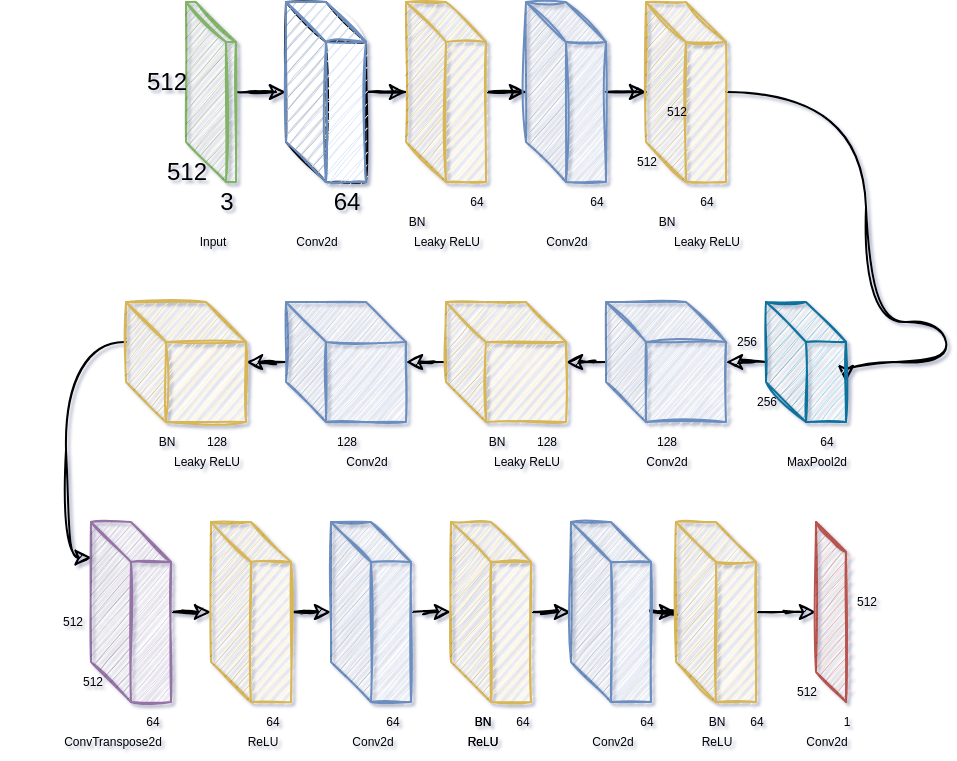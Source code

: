 <mxfile version="14.0.3" type="github">
  <diagram id="K4I6_uIa_C2dmjRzj60m" name="第 1 页">
    <mxGraphModel dx="1640" dy="473" grid="1" gridSize="10" guides="1" tooltips="1" connect="1" arrows="1" fold="1" page="1" pageScale="1" pageWidth="827" pageHeight="1169" background="none" math="0" shadow="1">
      <root>
        <mxCell id="0" />
        <mxCell id="1" parent="0" />
        <mxCell id="gtzaTPpwpM-55rcOBDIw-10" value="" style="edgeStyle=orthogonalEdgeStyle;rounded=0;sketch=1;orthogonalLoop=1;jettySize=auto;html=1;" edge="1" parent="1" source="gtzaTPpwpM-55rcOBDIw-1" target="gtzaTPpwpM-55rcOBDIw-9">
          <mxGeometry relative="1" as="geometry" />
        </mxCell>
        <mxCell id="gtzaTPpwpM-55rcOBDIw-1" value="" style="shape=cube;whiteSpace=wrap;html=1;boundedLbl=1;backgroundOutline=1;darkOpacity=0.05;darkOpacity2=0.1;sketch=1;" vertex="1" parent="1">
          <mxGeometry x="-50" y="190" width="40" height="90" as="geometry" />
        </mxCell>
        <mxCell id="gtzaTPpwpM-55rcOBDIw-8" value="" style="edgeStyle=orthogonalEdgeStyle;rounded=0;sketch=1;orthogonalLoop=1;jettySize=auto;html=1;" edge="1" parent="1" source="gtzaTPpwpM-55rcOBDIw-3" target="gtzaTPpwpM-55rcOBDIw-1">
          <mxGeometry relative="1" as="geometry" />
        </mxCell>
        <mxCell id="gtzaTPpwpM-55rcOBDIw-3" value="" style="shape=cube;whiteSpace=wrap;html=1;boundedLbl=1;backgroundOutline=1;darkOpacity=0.05;darkOpacity2=0.1;sketch=1;fillColor=#d5e8d4;strokeColor=#82b366;" vertex="1" parent="1">
          <mxGeometry x="-100" y="190" width="25" height="90" as="geometry" />
        </mxCell>
        <mxCell id="gtzaTPpwpM-55rcOBDIw-4" value="512" style="text;html=1;align=center;verticalAlign=middle;resizable=0;points=[];autosize=1;" vertex="1" parent="1">
          <mxGeometry x="-130" y="220" width="40" height="20" as="geometry" />
        </mxCell>
        <mxCell id="gtzaTPpwpM-55rcOBDIw-5" value="512" style="text;html=1;align=center;verticalAlign=middle;resizable=0;points=[];autosize=1;" vertex="1" parent="1">
          <mxGeometry x="-120" y="265" width="40" height="20" as="geometry" />
        </mxCell>
        <mxCell id="gtzaTPpwpM-55rcOBDIw-6" value="3" style="text;html=1;align=center;verticalAlign=middle;resizable=0;points=[];autosize=1;" vertex="1" parent="1">
          <mxGeometry x="-90" y="280" width="20" height="20" as="geometry" />
        </mxCell>
        <mxCell id="gtzaTPpwpM-55rcOBDIw-7" value="64" style="text;html=1;align=center;verticalAlign=middle;resizable=0;points=[];autosize=1;" vertex="1" parent="1">
          <mxGeometry x="-35" y="280" width="30" height="20" as="geometry" />
        </mxCell>
        <mxCell id="gtzaTPpwpM-55rcOBDIw-20" value="" style="edgeStyle=orthogonalEdgeStyle;rounded=0;sketch=1;orthogonalLoop=1;jettySize=auto;html=1;fontSize=6;" edge="1" parent="1" source="gtzaTPpwpM-55rcOBDIw-9" target="gtzaTPpwpM-55rcOBDIw-19">
          <mxGeometry relative="1" as="geometry" />
        </mxCell>
        <mxCell id="gtzaTPpwpM-55rcOBDIw-9" value="" style="shape=cube;whiteSpace=wrap;html=1;boundedLbl=1;backgroundOutline=1;darkOpacity=0.05;darkOpacity2=0.1;sketch=1;fillColor=#fff2cc;strokeColor=#d6b656;" vertex="1" parent="1">
          <mxGeometry x="10" y="190" width="40" height="90" as="geometry" />
        </mxCell>
        <mxCell id="gtzaTPpwpM-55rcOBDIw-15" value="64" style="text;html=1;align=center;verticalAlign=middle;resizable=0;points=[];autosize=1;fontSize=6;" vertex="1" parent="1">
          <mxGeometry x="30" y="285" width="30" height="10" as="geometry" />
        </mxCell>
        <mxCell id="gtzaTPpwpM-55rcOBDIw-28" value="" style="edgeStyle=orthogonalEdgeStyle;rounded=0;sketch=1;orthogonalLoop=1;jettySize=auto;html=1;fontSize=6;" edge="1" parent="1" source="gtzaTPpwpM-55rcOBDIw-19" target="gtzaTPpwpM-55rcOBDIw-27">
          <mxGeometry relative="1" as="geometry" />
        </mxCell>
        <mxCell id="gtzaTPpwpM-55rcOBDIw-19" value="" style="shape=cube;whiteSpace=wrap;html=1;boundedLbl=1;backgroundOutline=1;darkOpacity=0.05;darkOpacity2=0.1;sketch=1;fillColor=#dae8fc;strokeColor=#6c8ebf;" vertex="1" parent="1">
          <mxGeometry x="70" y="190" width="40" height="90" as="geometry" />
        </mxCell>
        <mxCell id="gtzaTPpwpM-55rcOBDIw-21" value="64" style="text;html=1;align=center;verticalAlign=middle;resizable=0;points=[];autosize=1;fontSize=6;" vertex="1" parent="1">
          <mxGeometry x="90" y="285" width="30" height="10" as="geometry" />
        </mxCell>
        <mxCell id="gtzaTPpwpM-55rcOBDIw-22" value="Input" style="text;html=1;align=center;verticalAlign=middle;resizable=0;points=[];autosize=1;fontSize=6;" vertex="1" parent="1">
          <mxGeometry x="-107.5" y="305" width="40" height="10" as="geometry" />
        </mxCell>
        <mxCell id="gtzaTPpwpM-55rcOBDIw-23" value="Conv2d" style="text;html=1;align=center;verticalAlign=middle;resizable=0;points=[];autosize=1;fontSize=6;" vertex="1" parent="1">
          <mxGeometry x="-65" y="305" width="60" height="10" as="geometry" />
        </mxCell>
        <mxCell id="gtzaTPpwpM-55rcOBDIw-24" value="Leaky ReLU" style="text;html=1;align=center;verticalAlign=middle;resizable=0;points=[];autosize=1;fontSize=6;" vertex="1" parent="1">
          <mxGeometry x="-10" y="305" width="80" height="10" as="geometry" />
        </mxCell>
        <mxCell id="gtzaTPpwpM-55rcOBDIw-25" value="BN" style="text;html=1;align=center;verticalAlign=middle;resizable=0;points=[];autosize=1;fontSize=6;" vertex="1" parent="1">
          <mxGeometry y="295" width="30" height="10" as="geometry" />
        </mxCell>
        <mxCell id="gtzaTPpwpM-55rcOBDIw-26" value="Conv2d" style="text;html=1;align=center;verticalAlign=middle;resizable=0;points=[];autosize=1;fontSize=6;" vertex="1" parent="1">
          <mxGeometry x="60" y="305" width="60" height="10" as="geometry" />
        </mxCell>
        <mxCell id="gtzaTPpwpM-55rcOBDIw-38" style="edgeStyle=orthogonalEdgeStyle;curved=1;rounded=0;sketch=1;orthogonalLoop=1;jettySize=auto;html=1;fontSize=6;entryX=0;entryY=0;entryDx=40;entryDy=40;entryPerimeter=0;" edge="1" parent="1" source="gtzaTPpwpM-55rcOBDIw-27" target="gtzaTPpwpM-55rcOBDIw-39">
          <mxGeometry relative="1" as="geometry">
            <mxPoint x="180" y="350" as="targetPoint" />
            <Array as="points">
              <mxPoint x="240" y="235" />
              <mxPoint x="240" y="350" />
              <mxPoint x="280" y="350" />
              <mxPoint x="280" y="370" />
            </Array>
          </mxGeometry>
        </mxCell>
        <mxCell id="gtzaTPpwpM-55rcOBDIw-27" value="" style="shape=cube;whiteSpace=wrap;html=1;boundedLbl=1;backgroundOutline=1;darkOpacity=0.05;darkOpacity2=0.1;sketch=1;fillColor=#fff2cc;strokeColor=#d6b656;" vertex="1" parent="1">
          <mxGeometry x="130" y="190" width="40" height="90" as="geometry" />
        </mxCell>
        <mxCell id="gtzaTPpwpM-55rcOBDIw-29" value="BN" style="text;html=1;align=center;verticalAlign=middle;resizable=0;points=[];autosize=1;fontSize=6;" vertex="1" parent="1">
          <mxGeometry x="125" y="295" width="30" height="10" as="geometry" />
        </mxCell>
        <mxCell id="gtzaTPpwpM-55rcOBDIw-30" value="Leaky ReLU" style="text;html=1;align=center;verticalAlign=middle;resizable=0;points=[];autosize=1;fontSize=6;" vertex="1" parent="1">
          <mxGeometry x="120" y="305" width="80" height="10" as="geometry" />
        </mxCell>
        <mxCell id="gtzaTPpwpM-55rcOBDIw-31" value="64" style="text;html=1;align=center;verticalAlign=middle;resizable=0;points=[];autosize=1;fontSize=6;" vertex="1" parent="1">
          <mxGeometry x="145" y="285" width="30" height="10" as="geometry" />
        </mxCell>
        <mxCell id="gtzaTPpwpM-55rcOBDIw-32" value="512" style="text;html=1;align=center;verticalAlign=middle;resizable=0;points=[];autosize=1;fontSize=6;" vertex="1" parent="1">
          <mxGeometry x="110" y="265" width="40" height="10" as="geometry" />
        </mxCell>
        <mxCell id="gtzaTPpwpM-55rcOBDIw-33" value="512" style="text;html=1;align=center;verticalAlign=middle;resizable=0;points=[];autosize=1;fontSize=6;" vertex="1" parent="1">
          <mxGeometry x="125" y="240" width="40" height="10" as="geometry" />
        </mxCell>
        <mxCell id="gtzaTPpwpM-55rcOBDIw-47" value="" style="edgeStyle=orthogonalEdgeStyle;curved=1;rounded=0;sketch=1;orthogonalLoop=1;jettySize=auto;html=1;fontSize=6;" edge="1" parent="1" source="gtzaTPpwpM-55rcOBDIw-39" target="gtzaTPpwpM-55rcOBDIw-46">
          <mxGeometry relative="1" as="geometry" />
        </mxCell>
        <mxCell id="gtzaTPpwpM-55rcOBDIw-39" value="" style="shape=cube;whiteSpace=wrap;html=1;boundedLbl=1;backgroundOutline=1;darkOpacity=0.05;darkOpacity2=0.1;sketch=1;fillColor=#b1ddf0;strokeColor=#10739e;" vertex="1" parent="1">
          <mxGeometry x="190" y="340" width="40" height="60" as="geometry" />
        </mxCell>
        <mxCell id="gtzaTPpwpM-55rcOBDIw-40" value="256" style="text;html=1;align=center;verticalAlign=middle;resizable=0;points=[];autosize=1;fontSize=6;" vertex="1" parent="1">
          <mxGeometry x="160" y="355" width="40" height="10" as="geometry" />
        </mxCell>
        <mxCell id="gtzaTPpwpM-55rcOBDIw-41" value="256" style="text;html=1;align=center;verticalAlign=middle;resizable=0;points=[];autosize=1;fontSize=6;" vertex="1" parent="1">
          <mxGeometry x="170" y="385" width="40" height="10" as="geometry" />
        </mxCell>
        <mxCell id="gtzaTPpwpM-55rcOBDIw-42" value="64" style="text;html=1;align=center;verticalAlign=middle;resizable=0;points=[];autosize=1;fontSize=6;" vertex="1" parent="1">
          <mxGeometry x="205" y="405" width="30" height="10" as="geometry" />
        </mxCell>
        <mxCell id="gtzaTPpwpM-55rcOBDIw-43" value="MaxPool2d" style="text;html=1;align=center;verticalAlign=middle;resizable=0;points=[];autosize=1;fontSize=6;" vertex="1" parent="1">
          <mxGeometry x="175" y="415" width="80" height="10" as="geometry" />
        </mxCell>
        <mxCell id="gtzaTPpwpM-55rcOBDIw-51" value="" style="edgeStyle=orthogonalEdgeStyle;curved=1;rounded=0;sketch=1;orthogonalLoop=1;jettySize=auto;html=1;fontSize=6;" edge="1" parent="1" source="gtzaTPpwpM-55rcOBDIw-46" target="gtzaTPpwpM-55rcOBDIw-50">
          <mxGeometry relative="1" as="geometry" />
        </mxCell>
        <mxCell id="gtzaTPpwpM-55rcOBDIw-46" value="" style="shape=cube;whiteSpace=wrap;html=1;boundedLbl=1;backgroundOutline=1;darkOpacity=0.05;darkOpacity2=0.1;sketch=1;fillColor=#dae8fc;strokeColor=#6c8ebf;" vertex="1" parent="1">
          <mxGeometry x="110" y="340" width="60" height="60" as="geometry" />
        </mxCell>
        <mxCell id="gtzaTPpwpM-55rcOBDIw-48" value="128" style="text;html=1;align=center;verticalAlign=middle;resizable=0;points=[];autosize=1;fontSize=6;" vertex="1" parent="1">
          <mxGeometry x="120" y="405" width="40" height="10" as="geometry" />
        </mxCell>
        <mxCell id="gtzaTPpwpM-55rcOBDIw-49" value="Conv2d" style="text;html=1;align=center;verticalAlign=middle;resizable=0;points=[];autosize=1;fontSize=6;" vertex="1" parent="1">
          <mxGeometry x="110" y="415" width="60" height="10" as="geometry" />
        </mxCell>
        <mxCell id="gtzaTPpwpM-55rcOBDIw-53" value="" style="edgeStyle=orthogonalEdgeStyle;curved=1;rounded=0;sketch=1;orthogonalLoop=1;jettySize=auto;html=1;fontSize=6;" edge="1" parent="1" source="gtzaTPpwpM-55rcOBDIw-50" target="gtzaTPpwpM-55rcOBDIw-52">
          <mxGeometry relative="1" as="geometry" />
        </mxCell>
        <mxCell id="gtzaTPpwpM-55rcOBDIw-50" value="" style="shape=cube;whiteSpace=wrap;html=1;boundedLbl=1;backgroundOutline=1;darkOpacity=0.05;darkOpacity2=0.1;sketch=1;fillColor=#fff2cc;strokeColor=#d6b656;" vertex="1" parent="1">
          <mxGeometry x="30" y="340" width="60" height="60" as="geometry" />
        </mxCell>
        <mxCell id="gtzaTPpwpM-55rcOBDIw-55" value="" style="edgeStyle=orthogonalEdgeStyle;curved=1;rounded=0;sketch=1;orthogonalLoop=1;jettySize=auto;html=1;fontSize=6;" edge="1" parent="1" source="gtzaTPpwpM-55rcOBDIw-52" target="gtzaTPpwpM-55rcOBDIw-54">
          <mxGeometry relative="1" as="geometry" />
        </mxCell>
        <mxCell id="gtzaTPpwpM-55rcOBDIw-52" value="" style="shape=cube;whiteSpace=wrap;html=1;boundedLbl=1;backgroundOutline=1;darkOpacity=0.05;darkOpacity2=0.1;sketch=1;fillColor=#dae8fc;strokeColor=#6c8ebf;" vertex="1" parent="1">
          <mxGeometry x="-50" y="340" width="60" height="60" as="geometry" />
        </mxCell>
        <mxCell id="gtzaTPpwpM-55rcOBDIw-65" style="edgeStyle=orthogonalEdgeStyle;curved=1;rounded=0;sketch=1;orthogonalLoop=1;jettySize=auto;html=1;entryX=0.007;entryY=0.198;entryDx=0;entryDy=0;entryPerimeter=0;fontSize=6;exitX=0;exitY=0;exitDx=0;exitDy=20;exitPerimeter=0;" edge="1" parent="1" source="gtzaTPpwpM-55rcOBDIw-54" target="gtzaTPpwpM-55rcOBDIw-64">
          <mxGeometry relative="1" as="geometry">
            <Array as="points">
              <mxPoint x="-160" y="360" />
              <mxPoint x="-160" y="468" />
            </Array>
          </mxGeometry>
        </mxCell>
        <mxCell id="gtzaTPpwpM-55rcOBDIw-54" value="" style="shape=cube;whiteSpace=wrap;html=1;boundedLbl=1;backgroundOutline=1;darkOpacity=0.05;darkOpacity2=0.1;sketch=1;fillColor=#fff2cc;strokeColor=#d6b656;" vertex="1" parent="1">
          <mxGeometry x="-130" y="340" width="60" height="60" as="geometry" />
        </mxCell>
        <mxCell id="gtzaTPpwpM-55rcOBDIw-56" value="128" style="text;html=1;align=center;verticalAlign=middle;resizable=0;points=[];autosize=1;fontSize=6;" vertex="1" parent="1">
          <mxGeometry x="60" y="405" width="40" height="10" as="geometry" />
        </mxCell>
        <mxCell id="gtzaTPpwpM-55rcOBDIw-57" value="128" style="text;html=1;align=center;verticalAlign=middle;resizable=0;points=[];autosize=1;fontSize=6;" vertex="1" parent="1">
          <mxGeometry x="-40" y="405" width="40" height="10" as="geometry" />
        </mxCell>
        <mxCell id="gtzaTPpwpM-55rcOBDIw-58" value="128" style="text;html=1;align=center;verticalAlign=middle;resizable=0;points=[];autosize=1;fontSize=6;" vertex="1" parent="1">
          <mxGeometry x="-105" y="405" width="40" height="10" as="geometry" />
        </mxCell>
        <mxCell id="gtzaTPpwpM-55rcOBDIw-59" value="Leaky ReLU" style="text;html=1;align=center;verticalAlign=middle;resizable=0;points=[];autosize=1;fontSize=6;" vertex="1" parent="1">
          <mxGeometry x="30" y="415" width="80" height="10" as="geometry" />
        </mxCell>
        <mxCell id="gtzaTPpwpM-55rcOBDIw-60" value="Conv2d" style="text;html=1;align=center;verticalAlign=middle;resizable=0;points=[];autosize=1;fontSize=6;" vertex="1" parent="1">
          <mxGeometry x="-40" y="415" width="60" height="10" as="geometry" />
        </mxCell>
        <mxCell id="gtzaTPpwpM-55rcOBDIw-61" value="Leaky ReLU" style="text;html=1;align=center;verticalAlign=middle;resizable=0;points=[];autosize=1;fontSize=6;" vertex="1" parent="1">
          <mxGeometry x="-130" y="415" width="80" height="10" as="geometry" />
        </mxCell>
        <mxCell id="gtzaTPpwpM-55rcOBDIw-62" value="BN" style="text;html=1;align=center;verticalAlign=middle;resizable=0;points=[];autosize=1;fontSize=6;" vertex="1" parent="1">
          <mxGeometry x="40" y="405" width="30" height="10" as="geometry" />
        </mxCell>
        <mxCell id="gtzaTPpwpM-55rcOBDIw-63" value="BN" style="text;html=1;align=center;verticalAlign=middle;resizable=0;points=[];autosize=1;fontSize=6;" vertex="1" parent="1">
          <mxGeometry x="-125" y="405" width="30" height="10" as="geometry" />
        </mxCell>
        <mxCell id="gtzaTPpwpM-55rcOBDIw-72" value="" style="edgeStyle=orthogonalEdgeStyle;curved=1;rounded=0;sketch=1;orthogonalLoop=1;jettySize=auto;html=1;fontSize=6;" edge="1" parent="1" source="gtzaTPpwpM-55rcOBDIw-64" target="gtzaTPpwpM-55rcOBDIw-71">
          <mxGeometry relative="1" as="geometry" />
        </mxCell>
        <mxCell id="gtzaTPpwpM-55rcOBDIw-64" value="" style="shape=cube;whiteSpace=wrap;html=1;boundedLbl=1;backgroundOutline=1;darkOpacity=0.05;darkOpacity2=0.1;sketch=1;fillColor=#e1d5e7;strokeColor=#9673a6;" vertex="1" parent="1">
          <mxGeometry x="-147.5" y="450" width="40" height="90" as="geometry" />
        </mxCell>
        <mxCell id="gtzaTPpwpM-55rcOBDIw-66" value="64" style="text;html=1;align=center;verticalAlign=middle;resizable=0;points=[];autosize=1;fontSize=6;" vertex="1" parent="1">
          <mxGeometry x="-132.5" y="545" width="30" height="10" as="geometry" />
        </mxCell>
        <mxCell id="gtzaTPpwpM-55rcOBDIw-67" value="512" style="text;html=1;align=center;verticalAlign=middle;resizable=0;points=[];autosize=1;fontSize=6;" vertex="1" parent="1">
          <mxGeometry x="-167.5" y="525" width="40" height="10" as="geometry" />
        </mxCell>
        <mxCell id="gtzaTPpwpM-55rcOBDIw-68" value="512" style="text;html=1;align=center;verticalAlign=middle;resizable=0;points=[];autosize=1;fontSize=6;" vertex="1" parent="1">
          <mxGeometry x="-177.5" y="495" width="40" height="10" as="geometry" />
        </mxCell>
        <mxCell id="gtzaTPpwpM-55rcOBDIw-70" value="ConvTranspose2d" style="text;html=1;align=center;verticalAlign=middle;resizable=0;points=[];autosize=1;fontSize=6;" vertex="1" parent="1">
          <mxGeometry x="-192.5" y="555" width="110" height="10" as="geometry" />
        </mxCell>
        <mxCell id="gtzaTPpwpM-55rcOBDIw-76" value="" style="edgeStyle=orthogonalEdgeStyle;curved=1;rounded=0;sketch=1;orthogonalLoop=1;jettySize=auto;html=1;fontSize=6;" edge="1" parent="1" source="gtzaTPpwpM-55rcOBDIw-71" target="gtzaTPpwpM-55rcOBDIw-75">
          <mxGeometry relative="1" as="geometry" />
        </mxCell>
        <mxCell id="gtzaTPpwpM-55rcOBDIw-71" value="" style="shape=cube;whiteSpace=wrap;html=1;boundedLbl=1;backgroundOutline=1;darkOpacity=0.05;darkOpacity2=0.1;sketch=1;fillColor=#fff2cc;strokeColor=#d6b656;" vertex="1" parent="1">
          <mxGeometry x="-87.5" y="450" width="40" height="90" as="geometry" />
        </mxCell>
        <mxCell id="gtzaTPpwpM-55rcOBDIw-73" value="ReLU" style="text;html=1;align=center;verticalAlign=middle;resizable=0;points=[];autosize=1;fontSize=6;" vertex="1" parent="1">
          <mxGeometry x="-87.5" y="555" width="50" height="10" as="geometry" />
        </mxCell>
        <mxCell id="gtzaTPpwpM-55rcOBDIw-74" value="64" style="text;html=1;align=center;verticalAlign=middle;resizable=0;points=[];autosize=1;fontSize=6;" vertex="1" parent="1">
          <mxGeometry x="-72.5" y="545" width="30" height="10" as="geometry" />
        </mxCell>
        <mxCell id="gtzaTPpwpM-55rcOBDIw-80" value="" style="edgeStyle=orthogonalEdgeStyle;curved=1;rounded=0;sketch=1;orthogonalLoop=1;jettySize=auto;html=1;fontSize=6;" edge="1" parent="1" source="gtzaTPpwpM-55rcOBDIw-75" target="gtzaTPpwpM-55rcOBDIw-79">
          <mxGeometry relative="1" as="geometry" />
        </mxCell>
        <mxCell id="gtzaTPpwpM-55rcOBDIw-75" value="" style="shape=cube;whiteSpace=wrap;html=1;boundedLbl=1;backgroundOutline=1;darkOpacity=0.05;darkOpacity2=0.1;sketch=1;fillColor=#dae8fc;strokeColor=#6c8ebf;" vertex="1" parent="1">
          <mxGeometry x="-27.5" y="450" width="40" height="90" as="geometry" />
        </mxCell>
        <mxCell id="gtzaTPpwpM-55rcOBDIw-77" value="64" style="text;html=1;align=center;verticalAlign=middle;resizable=0;points=[];autosize=1;fontSize=6;" vertex="1" parent="1">
          <mxGeometry x="-12.5" y="545" width="30" height="10" as="geometry" />
        </mxCell>
        <mxCell id="gtzaTPpwpM-55rcOBDIw-78" value="Conv2d" style="text;html=1;align=center;verticalAlign=middle;resizable=0;points=[];autosize=1;fontSize=6;" vertex="1" parent="1">
          <mxGeometry x="-37.5" y="555" width="60" height="10" as="geometry" />
        </mxCell>
        <mxCell id="gtzaTPpwpM-55rcOBDIw-85" value="" style="edgeStyle=orthogonalEdgeStyle;curved=1;rounded=0;sketch=1;orthogonalLoop=1;jettySize=auto;html=1;fontSize=6;" edge="1" parent="1" source="gtzaTPpwpM-55rcOBDIw-79" target="gtzaTPpwpM-55rcOBDIw-84">
          <mxGeometry relative="1" as="geometry" />
        </mxCell>
        <mxCell id="gtzaTPpwpM-55rcOBDIw-79" value="" style="shape=cube;whiteSpace=wrap;html=1;boundedLbl=1;backgroundOutline=1;darkOpacity=0.05;darkOpacity2=0.1;sketch=1;fillColor=#fff2cc;strokeColor=#d6b656;" vertex="1" parent="1">
          <mxGeometry x="32.5" y="450" width="40" height="90" as="geometry" />
        </mxCell>
        <mxCell id="gtzaTPpwpM-55rcOBDIw-81" value="64" style="text;html=1;align=center;verticalAlign=middle;resizable=0;points=[];autosize=1;fontSize=6;" vertex="1" parent="1">
          <mxGeometry x="52.5" y="545" width="30" height="10" as="geometry" />
        </mxCell>
        <mxCell id="gtzaTPpwpM-55rcOBDIw-82" value="ReLU" style="text;html=1;align=center;verticalAlign=middle;resizable=0;points=[];autosize=1;fontSize=6;" vertex="1" parent="1">
          <mxGeometry x="22.5" y="555" width="50" height="10" as="geometry" />
        </mxCell>
        <mxCell id="gtzaTPpwpM-55rcOBDIw-83" value="BN" style="text;html=1;align=center;verticalAlign=middle;resizable=0;points=[];autosize=1;fontSize=6;" vertex="1" parent="1">
          <mxGeometry x="32.5" y="545" width="30" height="10" as="geometry" />
        </mxCell>
        <mxCell id="gtzaTPpwpM-55rcOBDIw-89" value="" style="edgeStyle=orthogonalEdgeStyle;curved=1;rounded=0;sketch=1;orthogonalLoop=1;jettySize=auto;html=1;fontSize=6;" edge="1" parent="1" source="gtzaTPpwpM-55rcOBDIw-84" target="gtzaTPpwpM-55rcOBDIw-88">
          <mxGeometry relative="1" as="geometry" />
        </mxCell>
        <mxCell id="gtzaTPpwpM-55rcOBDIw-84" value="" style="shape=cube;whiteSpace=wrap;html=1;boundedLbl=1;backgroundOutline=1;darkOpacity=0.05;darkOpacity2=0.1;sketch=1;fillColor=#dae8fc;strokeColor=#6c8ebf;" vertex="1" parent="1">
          <mxGeometry x="92.5" y="450" width="40" height="90" as="geometry" />
        </mxCell>
        <mxCell id="gtzaTPpwpM-55rcOBDIw-86" value="64" style="text;html=1;align=center;verticalAlign=middle;resizable=0;points=[];autosize=1;fontSize=6;" vertex="1" parent="1">
          <mxGeometry x="115" y="545" width="30" height="10" as="geometry" />
        </mxCell>
        <mxCell id="gtzaTPpwpM-55rcOBDIw-87" value="Conv2d" style="text;html=1;align=center;verticalAlign=middle;resizable=0;points=[];autosize=1;fontSize=6;" vertex="1" parent="1">
          <mxGeometry x="82.5" y="555" width="60" height="10" as="geometry" />
        </mxCell>
        <mxCell id="gtzaTPpwpM-55rcOBDIw-98" value="" style="edgeStyle=orthogonalEdgeStyle;curved=1;rounded=0;sketch=1;orthogonalLoop=1;jettySize=auto;html=1;fontSize=6;" edge="1" parent="1" source="gtzaTPpwpM-55rcOBDIw-88" target="gtzaTPpwpM-55rcOBDIw-97">
          <mxGeometry relative="1" as="geometry" />
        </mxCell>
        <mxCell id="gtzaTPpwpM-55rcOBDIw-88" value="" style="shape=cube;whiteSpace=wrap;html=1;boundedLbl=1;backgroundOutline=1;darkOpacity=0.05;darkOpacity2=0.1;sketch=1;fillColor=#fff2cc;strokeColor=#d6b656;" vertex="1" parent="1">
          <mxGeometry x="145" y="450" width="40" height="90" as="geometry" />
        </mxCell>
        <mxCell id="gtzaTPpwpM-55rcOBDIw-92" value="BN" style="text;html=1;align=center;verticalAlign=middle;resizable=0;points=[];autosize=1;fontSize=6;" vertex="1" parent="1">
          <mxGeometry x="32.5" y="545" width="30" height="10" as="geometry" />
        </mxCell>
        <mxCell id="gtzaTPpwpM-55rcOBDIw-93" value="ReLU" style="text;html=1;align=center;verticalAlign=middle;resizable=0;points=[];autosize=1;fontSize=6;" vertex="1" parent="1">
          <mxGeometry x="22.5" y="555" width="50" height="10" as="geometry" />
        </mxCell>
        <mxCell id="gtzaTPpwpM-55rcOBDIw-94" value="64" style="text;html=1;align=center;verticalAlign=middle;resizable=0;points=[];autosize=1;fontSize=6;" vertex="1" parent="1">
          <mxGeometry x="170" y="545" width="30" height="10" as="geometry" />
        </mxCell>
        <mxCell id="gtzaTPpwpM-55rcOBDIw-95" value="BN" style="text;html=1;align=center;verticalAlign=middle;resizable=0;points=[];autosize=1;fontSize=6;" vertex="1" parent="1">
          <mxGeometry x="150" y="545" width="30" height="10" as="geometry" />
        </mxCell>
        <mxCell id="gtzaTPpwpM-55rcOBDIw-96" value="ReLU" style="text;html=1;align=center;verticalAlign=middle;resizable=0;points=[];autosize=1;fontSize=6;" vertex="1" parent="1">
          <mxGeometry x="140" y="555" width="50" height="10" as="geometry" />
        </mxCell>
        <mxCell id="gtzaTPpwpM-55rcOBDIw-97" value="" style="shape=cube;whiteSpace=wrap;html=1;boundedLbl=1;backgroundOutline=1;darkOpacity=0.05;darkOpacity2=0.1;sketch=1;fillColor=#f8cecc;strokeColor=#b85450;" vertex="1" parent="1">
          <mxGeometry x="215" y="450" width="15" height="90" as="geometry" />
        </mxCell>
        <mxCell id="gtzaTPpwpM-55rcOBDIw-99" value="Conv2d" style="text;html=1;align=center;verticalAlign=middle;resizable=0;points=[];autosize=1;fontSize=6;" vertex="1" parent="1">
          <mxGeometry x="190" y="555" width="60" height="10" as="geometry" />
        </mxCell>
        <mxCell id="gtzaTPpwpM-55rcOBDIw-100" value="1" style="text;html=1;align=center;verticalAlign=middle;resizable=0;points=[];autosize=1;fontSize=6;" vertex="1" parent="1">
          <mxGeometry x="220" y="545" width="20" height="10" as="geometry" />
        </mxCell>
        <mxCell id="gtzaTPpwpM-55rcOBDIw-101" value="512" style="text;html=1;align=center;verticalAlign=middle;resizable=0;points=[];autosize=1;fontSize=6;" vertex="1" parent="1">
          <mxGeometry x="190" y="530" width="40" height="10" as="geometry" />
        </mxCell>
        <mxCell id="gtzaTPpwpM-55rcOBDIw-102" value="512" style="text;html=1;align=center;verticalAlign=middle;resizable=0;points=[];autosize=1;fontSize=6;" vertex="1" parent="1">
          <mxGeometry x="220" y="485" width="40" height="10" as="geometry" />
        </mxCell>
        <mxCell id="gtzaTPpwpM-55rcOBDIw-103" value="" style="shape=cube;whiteSpace=wrap;html=1;boundedLbl=1;backgroundOutline=1;darkOpacity=0.05;darkOpacity2=0.1;sketch=1;fillColor=#dae8fc;strokeColor=#6c8ebf;" vertex="1" parent="1">
          <mxGeometry x="-50" y="190" width="40" height="90" as="geometry" />
        </mxCell>
      </root>
    </mxGraphModel>
  </diagram>
</mxfile>
